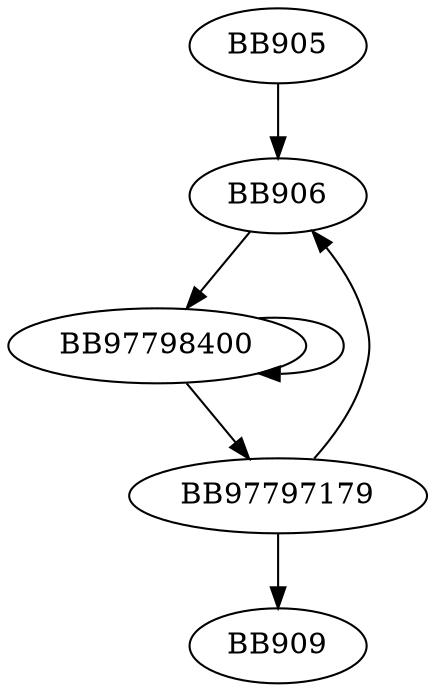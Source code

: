 digraph G{
	BB905->BB906;
	BB906->BB97798400;
	BB97798400->BB97797179;
	BB97798400->BB97798400;
	BB97797179->BB909;
	BB97797179->BB906;
}
